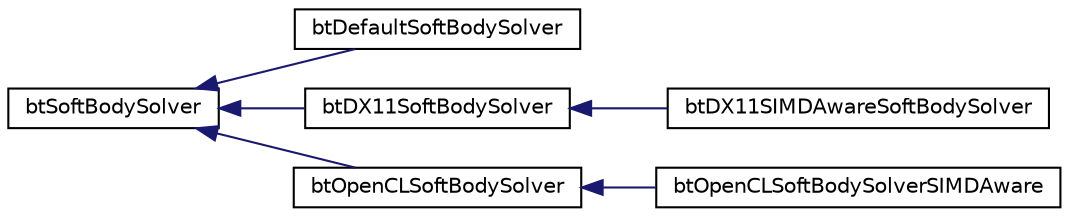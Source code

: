 digraph "Graphical Class Hierarchy"
{
  edge [fontname="Helvetica",fontsize="10",labelfontname="Helvetica",labelfontsize="10"];
  node [fontname="Helvetica",fontsize="10",shape=record];
  rankdir="LR";
  Node1 [label="btSoftBodySolver",height=0.2,width=0.4,color="black", fillcolor="white", style="filled",URL="$classbt_soft_body_solver.html"];
  Node1 -> Node2 [dir="back",color="midnightblue",fontsize="10",style="solid",fontname="Helvetica"];
  Node2 [label="btDefaultSoftBodySolver",height=0.2,width=0.4,color="black", fillcolor="white", style="filled",URL="$classbt_default_soft_body_solver.html"];
  Node1 -> Node3 [dir="back",color="midnightblue",fontsize="10",style="solid",fontname="Helvetica"];
  Node3 [label="btDX11SoftBodySolver",height=0.2,width=0.4,color="black", fillcolor="white", style="filled",URL="$classbt_d_x11_soft_body_solver.html"];
  Node3 -> Node4 [dir="back",color="midnightblue",fontsize="10",style="solid",fontname="Helvetica"];
  Node4 [label="btDX11SIMDAwareSoftBodySolver",height=0.2,width=0.4,color="black", fillcolor="white", style="filled",URL="$classbt_d_x11_s_i_m_d_aware_soft_body_solver.html"];
  Node1 -> Node5 [dir="back",color="midnightblue",fontsize="10",style="solid",fontname="Helvetica"];
  Node5 [label="btOpenCLSoftBodySolver",height=0.2,width=0.4,color="black", fillcolor="white", style="filled",URL="$classbt_open_c_l_soft_body_solver.html"];
  Node5 -> Node6 [dir="back",color="midnightblue",fontsize="10",style="solid",fontname="Helvetica"];
  Node6 [label="btOpenCLSoftBodySolverSIMDAware",height=0.2,width=0.4,color="black", fillcolor="white", style="filled",URL="$classbt_open_c_l_soft_body_solver_s_i_m_d_aware.html"];
}
